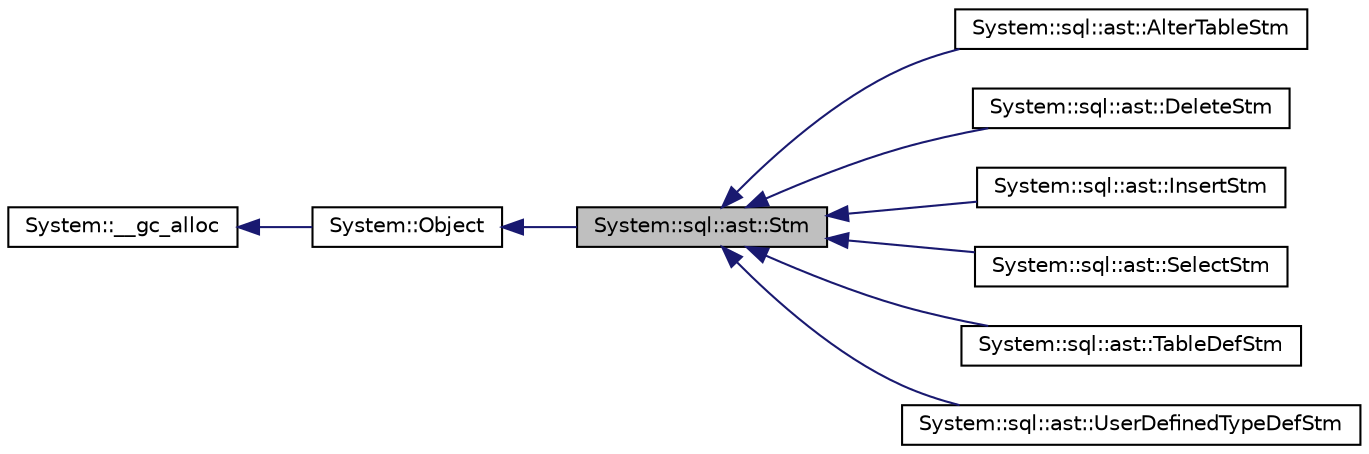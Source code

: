 digraph G
{
  edge [fontname="Helvetica",fontsize="10",labelfontname="Helvetica",labelfontsize="10"];
  node [fontname="Helvetica",fontsize="10",shape=record];
  rankdir="LR";
  Node1 [label="System::sql::ast::Stm",height=0.2,width=0.4,color="black", fillcolor="grey75", style="filled" fontcolor="black"];
  Node2 -> Node1 [dir="back",color="midnightblue",fontsize="10",style="solid",fontname="Helvetica"];
  Node2 [label="System::Object",height=0.2,width=0.4,color="black", fillcolor="white", style="filled",URL="$class_system_1_1_object.html"];
  Node3 -> Node2 [dir="back",color="midnightblue",fontsize="10",style="solid",fontname="Helvetica"];
  Node3 [label="System::__gc_alloc",height=0.2,width=0.4,color="black", fillcolor="white", style="filled",URL="$class_system_1_1____gc__alloc.html"];
  Node1 -> Node4 [dir="back",color="midnightblue",fontsize="10",style="solid",fontname="Helvetica"];
  Node4 [label="System::sql::ast::AlterTableStm",height=0.2,width=0.4,color="black", fillcolor="white", style="filled",URL="$class_system_1_1sql_1_1ast_1_1_alter_table_stm.html"];
  Node1 -> Node5 [dir="back",color="midnightblue",fontsize="10",style="solid",fontname="Helvetica"];
  Node5 [label="System::sql::ast::DeleteStm",height=0.2,width=0.4,color="black", fillcolor="white", style="filled",URL="$class_system_1_1sql_1_1ast_1_1_delete_stm.html"];
  Node1 -> Node6 [dir="back",color="midnightblue",fontsize="10",style="solid",fontname="Helvetica"];
  Node6 [label="System::sql::ast::InsertStm",height=0.2,width=0.4,color="black", fillcolor="white", style="filled",URL="$class_system_1_1sql_1_1ast_1_1_insert_stm.html"];
  Node1 -> Node7 [dir="back",color="midnightblue",fontsize="10",style="solid",fontname="Helvetica"];
  Node7 [label="System::sql::ast::SelectStm",height=0.2,width=0.4,color="black", fillcolor="white", style="filled",URL="$class_system_1_1sql_1_1ast_1_1_select_stm.html"];
  Node1 -> Node8 [dir="back",color="midnightblue",fontsize="10",style="solid",fontname="Helvetica"];
  Node8 [label="System::sql::ast::TableDefStm",height=0.2,width=0.4,color="black", fillcolor="white", style="filled",URL="$class_system_1_1sql_1_1ast_1_1_table_def_stm.html"];
  Node1 -> Node9 [dir="back",color="midnightblue",fontsize="10",style="solid",fontname="Helvetica"];
  Node9 [label="System::sql::ast::UserDefinedTypeDefStm",height=0.2,width=0.4,color="black", fillcolor="white", style="filled",URL="$class_system_1_1sql_1_1ast_1_1_user_defined_type_def_stm.html"];
}
